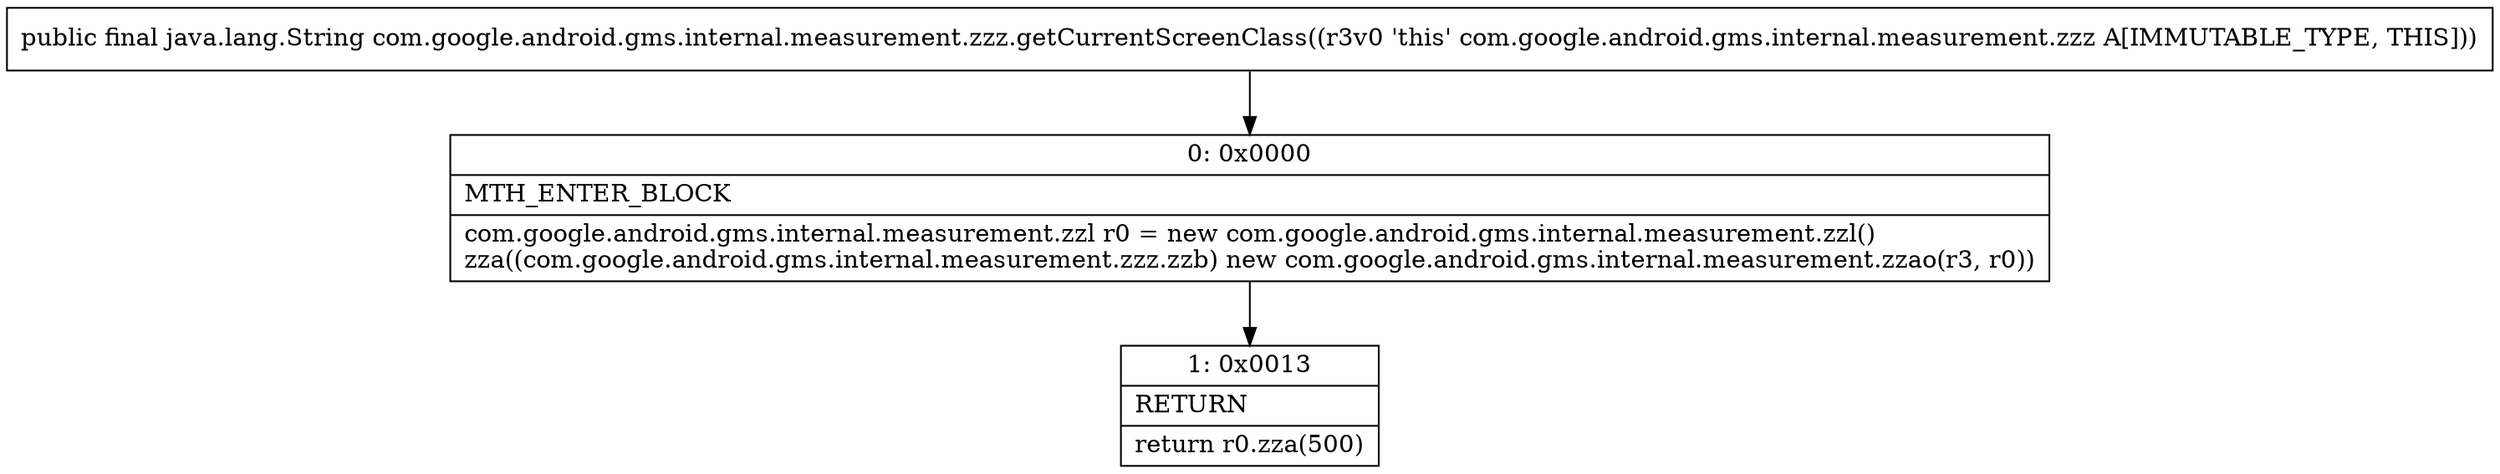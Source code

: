 digraph "CFG forcom.google.android.gms.internal.measurement.zzz.getCurrentScreenClass()Ljava\/lang\/String;" {
Node_0 [shape=record,label="{0\:\ 0x0000|MTH_ENTER_BLOCK\l|com.google.android.gms.internal.measurement.zzl r0 = new com.google.android.gms.internal.measurement.zzl()\lzza((com.google.android.gms.internal.measurement.zzz.zzb) new com.google.android.gms.internal.measurement.zzao(r3, r0))\l}"];
Node_1 [shape=record,label="{1\:\ 0x0013|RETURN\l|return r0.zza(500)\l}"];
MethodNode[shape=record,label="{public final java.lang.String com.google.android.gms.internal.measurement.zzz.getCurrentScreenClass((r3v0 'this' com.google.android.gms.internal.measurement.zzz A[IMMUTABLE_TYPE, THIS])) }"];
MethodNode -> Node_0;
Node_0 -> Node_1;
}

